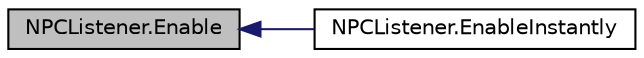 digraph "NPCListener.Enable"
{
  edge [fontname="Helvetica",fontsize="10",labelfontname="Helvetica",labelfontsize="10"];
  node [fontname="Helvetica",fontsize="10",shape=record];
  rankdir="LR";
  Node8 [label="NPCListener.Enable",height=0.2,width=0.4,color="black", fillcolor="grey75", style="filled", fontcolor="black"];
  Node8 -> Node9 [dir="back",color="midnightblue",fontsize="10",style="solid",fontname="Helvetica"];
  Node9 [label="NPCListener.EnableInstantly",height=0.2,width=0.4,color="black", fillcolor="white", style="filled",URL="$class_n_p_c_listener.html#ae6f8f29ee6a4a72e71d951de6b3b26e2",tooltip="Adds a npc group a name in the list of toEnable and enables it instantly "];
}
